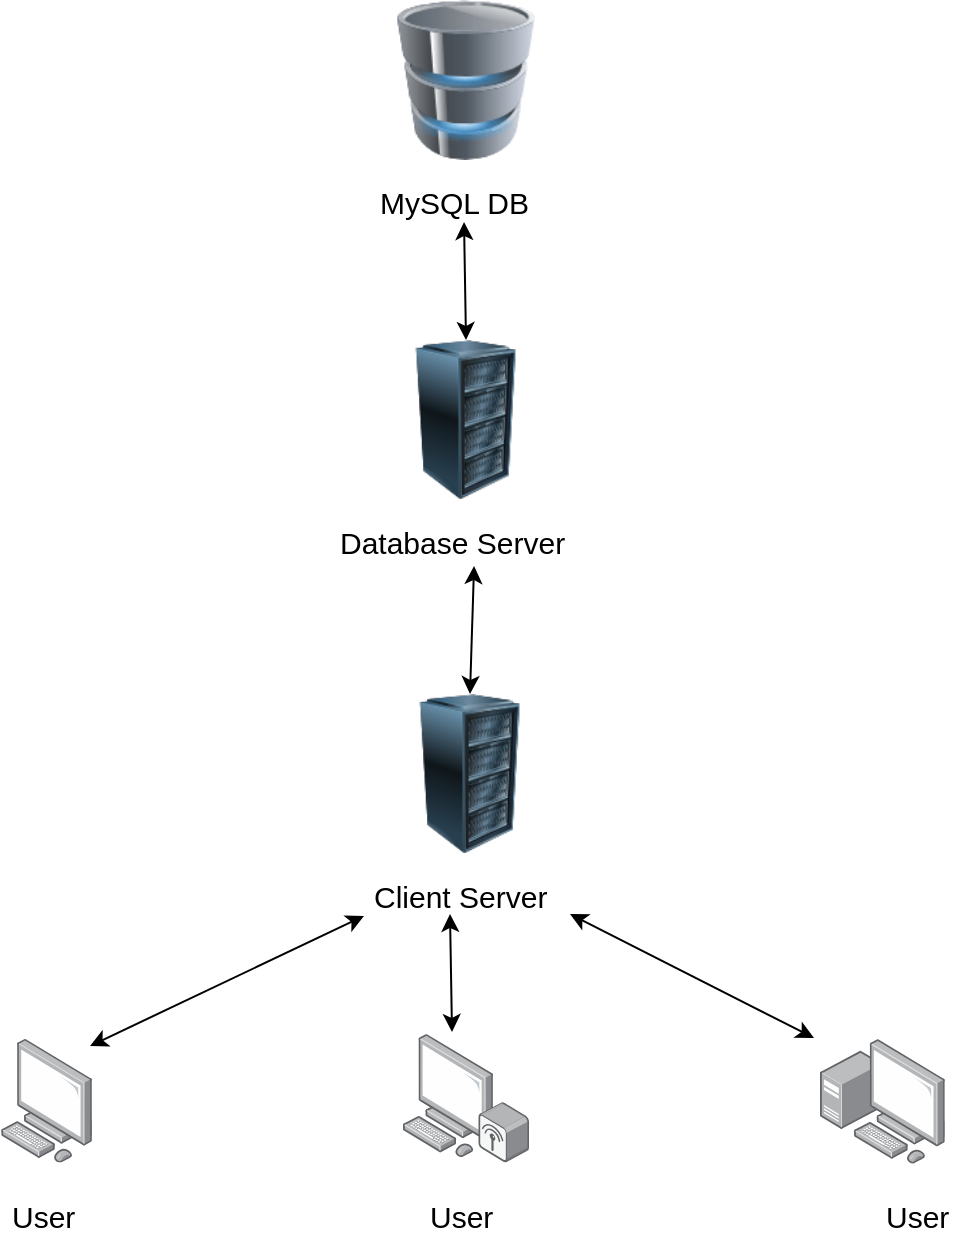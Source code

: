 <mxfile version="12.1.1" type="google" pages="1"><diagram id="GFLr7HkTlOkXfQsML2Q1" name="Page-1"><mxGraphModel dx="1422" dy="757" grid="1" gridSize="10" guides="1" tooltips="1" connect="1" arrows="1" fold="1" page="1" pageScale="1" pageWidth="827" pageHeight="1169" math="0" shadow="0"><root><mxCell id="0"/><mxCell id="1" parent="0"/><mxCell id="lx4U87Irfi6JEvzpyWM9-1" value="" style="image;html=1;labelBackgroundColor=#ffffff;image=img/lib/clip_art/computers/Database_128x128.png" vertex="1" parent="1"><mxGeometry x="373" y="40" width="80" height="80" as="geometry"/></mxCell><mxCell id="lx4U87Irfi6JEvzpyWM9-2" value="" style="image;html=1;labelBackgroundColor=#ffffff;image=img/lib/clip_art/computers/Server_Rack_128x128.png" vertex="1" parent="1"><mxGeometry x="373" y="210" width="80" height="80" as="geometry"/></mxCell><mxCell id="lx4U87Irfi6JEvzpyWM9-3" value="" style="image;html=1;labelBackgroundColor=#ffffff;image=img/lib/clip_art/computers/Server_Rack_128x128.png" vertex="1" parent="1"><mxGeometry x="375" y="387" width="80" height="80" as="geometry"/></mxCell><mxCell id="lx4U87Irfi6JEvzpyWM9-4" value="" style="points=[];aspect=fixed;html=1;align=center;shadow=0;dashed=0;image;image=img/lib/allied_telesis/computer_and_terminals/Personal_Computer.svg;" vertex="1" parent="1"><mxGeometry x="180.5" y="559.5" width="45.6" height="61.8" as="geometry"/></mxCell><mxCell id="lx4U87Irfi6JEvzpyWM9-5" value="" style="points=[];aspect=fixed;html=1;align=center;shadow=0;dashed=0;image;image=img/lib/allied_telesis/computer_and_terminals/Personal_Computer_Wireless.svg;" vertex="1" parent="1"><mxGeometry x="381.5" y="557" width="63" height="64.2" as="geometry"/></mxCell><mxCell id="lx4U87Irfi6JEvzpyWM9-6" value="" style="points=[];aspect=fixed;html=1;align=center;shadow=0;dashed=0;image;image=img/lib/allied_telesis/computer_and_terminals/Personal_Computer_with_Server.svg;" vertex="1" parent="1"><mxGeometry x="590" y="559.5" width="62.4" height="62.4" as="geometry"/></mxCell><mxCell id="lx4U87Irfi6JEvzpyWM9-7" value="User&lt;br style=&quot;font-size: 15px;&quot;&gt;" style="text;html=1;resizable=0;points=[];autosize=1;align=left;verticalAlign=top;spacingTop=-4;fontSize=15;" vertex="1" parent="1"><mxGeometry x="183.5" y="637" width="40" height="20" as="geometry"/></mxCell><mxCell id="lx4U87Irfi6JEvzpyWM9-8" value="User&lt;br style=&quot;font-size: 15px;&quot;&gt;" style="text;html=1;resizable=0;points=[];autosize=1;align=left;verticalAlign=top;spacingTop=-4;fontSize=15;" vertex="1" parent="1"><mxGeometry x="621" y="637" width="40" height="20" as="geometry"/></mxCell><mxCell id="lx4U87Irfi6JEvzpyWM9-9" value="User&lt;br style=&quot;font-size: 15px;&quot;&gt;" style="text;html=1;resizable=0;points=[];autosize=1;align=left;verticalAlign=top;spacingTop=-4;fontSize=15;" vertex="1" parent="1"><mxGeometry x="393" y="637" width="40" height="20" as="geometry"/></mxCell><mxCell id="lx4U87Irfi6JEvzpyWM9-10" value="Client Server&lt;br&gt;" style="text;html=1;resizable=0;points=[];autosize=1;align=left;verticalAlign=top;spacingTop=-4;fontSize=15;" vertex="1" parent="1"><mxGeometry x="365" y="477" width="100" height="20" as="geometry"/></mxCell><mxCell id="lx4U87Irfi6JEvzpyWM9-11" value="Database Server&lt;br&gt;" style="text;html=1;resizable=0;points=[];autosize=1;align=left;verticalAlign=top;spacingTop=-4;fontSize=15;" vertex="1" parent="1"><mxGeometry x="348" y="300" width="130" height="20" as="geometry"/></mxCell><mxCell id="lx4U87Irfi6JEvzpyWM9-12" value="MySQL DB" style="text;html=1;resizable=0;points=[];autosize=1;align=left;verticalAlign=top;spacingTop=-4;fontSize=15;" vertex="1" parent="1"><mxGeometry x="368" y="130" width="90" height="20" as="geometry"/></mxCell><mxCell id="lx4U87Irfi6JEvzpyWM9-13" value="" style="endArrow=classic;startArrow=classic;html=1;fontSize=15;entryX=0.489;entryY=1.05;entryDx=0;entryDy=0;entryPerimeter=0;exitX=0.5;exitY=0;exitDx=0;exitDy=0;" edge="1" parent="1" source="lx4U87Irfi6JEvzpyWM9-2" target="lx4U87Irfi6JEvzpyWM9-12"><mxGeometry width="50" height="50" relative="1" as="geometry"><mxPoint x="260" y="210" as="sourcePoint"/><mxPoint x="310" y="160" as="targetPoint"/></mxGeometry></mxCell><mxCell id="lx4U87Irfi6JEvzpyWM9-14" value="" style="endArrow=classic;startArrow=classic;html=1;fontSize=15;exitX=0.5;exitY=0;exitDx=0;exitDy=0;entryX=0.531;entryY=1.15;entryDx=0;entryDy=0;entryPerimeter=0;" edge="1" parent="1" source="lx4U87Irfi6JEvzpyWM9-3" target="lx4U87Irfi6JEvzpyWM9-11"><mxGeometry width="50" height="50" relative="1" as="geometry"><mxPoint x="413" y="379" as="sourcePoint"/><mxPoint x="412" y="330" as="targetPoint"/></mxGeometry></mxCell><mxCell id="lx4U87Irfi6JEvzpyWM9-16" value="" style="endArrow=classic;startArrow=classic;html=1;fontSize=15;exitX=-0.03;exitY=1.05;exitDx=0;exitDy=0;entryX=0.976;entryY=0.057;entryDx=0;entryDy=0;entryPerimeter=0;exitPerimeter=0;" edge="1" parent="1" source="lx4U87Irfi6JEvzpyWM9-10" target="lx4U87Irfi6JEvzpyWM9-4"><mxGeometry width="50" height="50" relative="1" as="geometry"><mxPoint x="425" y="397" as="sourcePoint"/><mxPoint x="427.03" y="333" as="targetPoint"/></mxGeometry></mxCell><mxCell id="lx4U87Irfi6JEvzpyWM9-17" value="" style="endArrow=classic;startArrow=classic;html=1;fontSize=15;exitX=0.4;exitY=1;exitDx=0;exitDy=0;entryX=0.389;entryY=-0.016;entryDx=0;entryDy=0;entryPerimeter=0;exitPerimeter=0;" edge="1" parent="1" source="lx4U87Irfi6JEvzpyWM9-10" target="lx4U87Irfi6JEvzpyWM9-5"><mxGeometry width="50" height="50" relative="1" as="geometry"><mxPoint x="372" y="508" as="sourcePoint"/><mxPoint x="235.006" y="573.023" as="targetPoint"/></mxGeometry></mxCell><mxCell id="lx4U87Irfi6JEvzpyWM9-18" value="" style="endArrow=classic;startArrow=classic;html=1;fontSize=15;exitX=1;exitY=1;exitDx=0;exitDy=0;entryX=-0.048;entryY=-0.008;entryDx=0;entryDy=0;entryPerimeter=0;exitPerimeter=0;" edge="1" parent="1" source="lx4U87Irfi6JEvzpyWM9-10" target="lx4U87Irfi6JEvzpyWM9-6"><mxGeometry width="50" height="50" relative="1" as="geometry"><mxPoint x="415" y="507" as="sourcePoint"/><mxPoint x="416.007" y="565.973" as="targetPoint"/></mxGeometry></mxCell></root></mxGraphModel></diagram></mxfile>